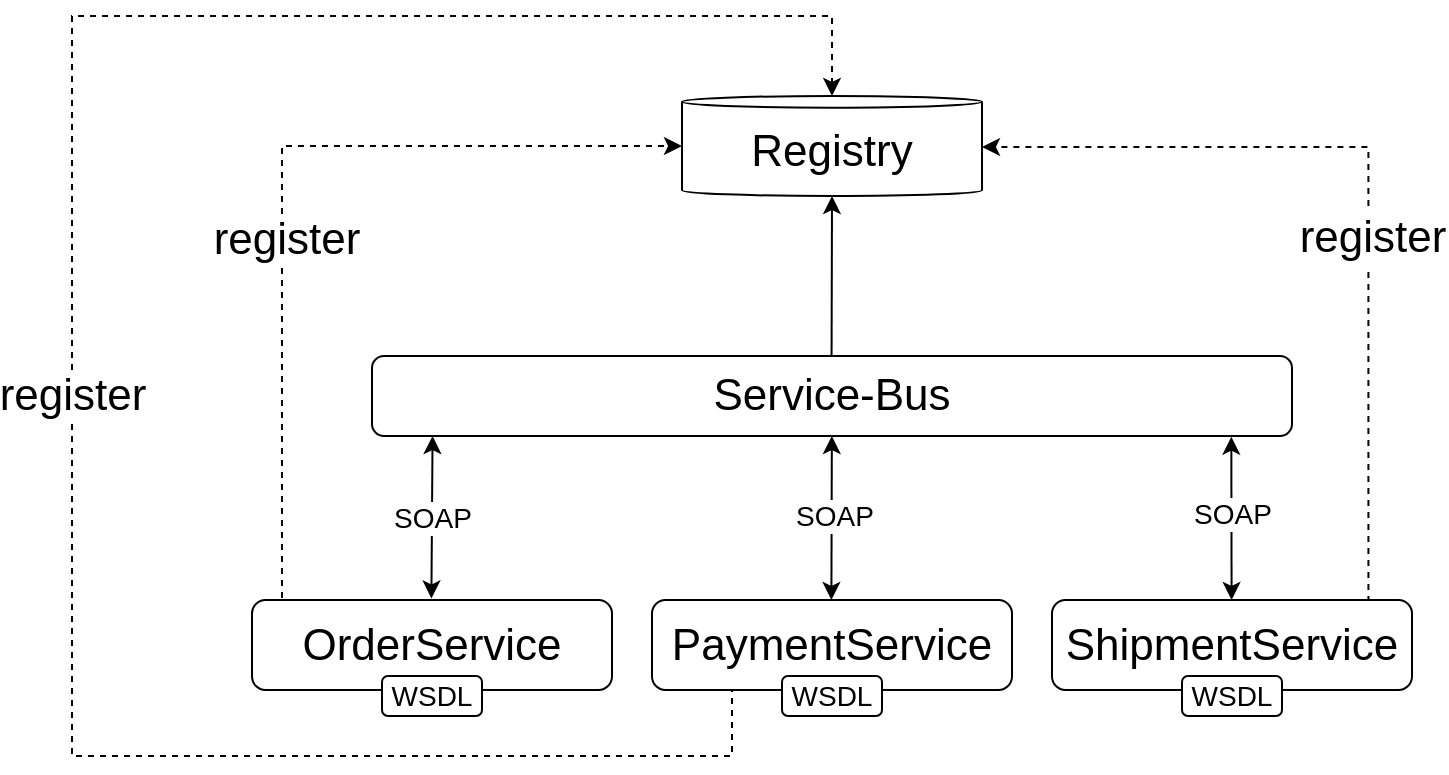 <mxfile version="25.0.2">
  <diagram name="soa-example" id="nfpX_JXY3w4-xvvaQlQ7">
    <mxGraphModel dx="2261" dy="955" grid="1" gridSize="10" guides="1" tooltips="1" connect="1" arrows="1" fold="1" page="1" pageScale="1" pageWidth="827" pageHeight="1169" math="0" shadow="0">
      <root>
        <mxCell id="0" />
        <mxCell id="1" parent="0" />
        <mxCell id="Ak2kLdKkE1olb_ft7CGu-1" value="&lt;font style=&quot;font-size: 22px;&quot;&gt;Service-Bus&lt;/font&gt;" style="rounded=1;whiteSpace=wrap;html=1;" parent="1" vertex="1">
          <mxGeometry x="-230" y="400" width="460" height="40" as="geometry" />
        </mxCell>
        <mxCell id="Ak2kLdKkE1olb_ft7CGu-4" value="&lt;font style=&quot;font-size: 22px;&quot;&gt;PaymentService&lt;/font&gt;" style="rounded=1;whiteSpace=wrap;html=1;" parent="1" vertex="1">
          <mxGeometry x="-90" y="522" width="180" height="45" as="geometry" />
        </mxCell>
        <mxCell id="Ak2kLdKkE1olb_ft7CGu-5" style="edgeStyle=orthogonalEdgeStyle;rounded=0;orthogonalLoop=1;jettySize=auto;html=1;fontStyle=4;dashed=1;entryX=1.001;entryY=0.57;entryDx=0;entryDy=0;entryPerimeter=0;exitX=0.879;exitY=0.022;exitDx=0;exitDy=0;exitPerimeter=0;" parent="1" source="Ak2kLdKkE1olb_ft7CGu-13" edge="1">
          <mxGeometry relative="1" as="geometry">
            <mxPoint x="75.0" y="295.5" as="targetPoint" />
            <mxPoint x="268.07" y="518.685" as="sourcePoint" />
            <Array as="points">
              <mxPoint x="268" y="296" />
            </Array>
          </mxGeometry>
        </mxCell>
        <mxCell id="Ak2kLdKkE1olb_ft7CGu-6" value="register" style="edgeLabel;html=1;align=center;verticalAlign=middle;resizable=0;points=[];fontSize=22;" parent="Ak2kLdKkE1olb_ft7CGu-5" connectable="0" vertex="1">
          <mxGeometry x="-0.179" y="-2" relative="1" as="geometry">
            <mxPoint y="-10" as="offset" />
          </mxGeometry>
        </mxCell>
        <mxCell id="Ak2kLdKkE1olb_ft7CGu-7" value="" style="endArrow=classic;html=1;rounded=0;dashed=1;entryX=0;entryY=0.5;entryDx=0;entryDy=0;entryPerimeter=0;" parent="1" target="Ak2kLdKkE1olb_ft7CGu-12" edge="1">
          <mxGeometry width="50" height="50" relative="1" as="geometry">
            <mxPoint x="-275" y="521" as="sourcePoint" />
            <mxPoint x="-117" y="296" as="targetPoint" />
            <Array as="points">
              <mxPoint x="-275" y="371" />
              <mxPoint x="-275" y="295" />
            </Array>
          </mxGeometry>
        </mxCell>
        <mxCell id="Ak2kLdKkE1olb_ft7CGu-8" value="register" style="edgeLabel;html=1;align=center;verticalAlign=middle;resizable=0;points=[];fontSize=22;" parent="Ak2kLdKkE1olb_ft7CGu-7" connectable="0" vertex="1">
          <mxGeometry x="-0.266" y="1" relative="1" as="geometry">
            <mxPoint x="3" y="-23" as="offset" />
          </mxGeometry>
        </mxCell>
        <mxCell id="Ak2kLdKkE1olb_ft7CGu-9" value="&lt;font style=&quot;font-size: 14px;&quot;&gt;SOAP&lt;/font&gt;" style="endArrow=classic;startArrow=classic;html=1;rounded=0;entryX=0.144;entryY=1.063;entryDx=0;entryDy=0;entryPerimeter=0;exitX=0.777;exitY=-0.017;exitDx=0;exitDy=0;exitPerimeter=0;" parent="1" edge="1">
          <mxGeometry width="50" height="50" relative="1" as="geometry">
            <mxPoint x="-200.3" y="521.235" as="sourcePoint" />
            <mxPoint x="-199.72" y="440.0" as="targetPoint" />
          </mxGeometry>
        </mxCell>
        <mxCell id="Ak2kLdKkE1olb_ft7CGu-10" value="" style="endArrow=classic;startArrow=classic;html=1;rounded=0;entryX=0.084;entryY=0.976;entryDx=0;entryDy=0;entryPerimeter=0;exitX=0.442;exitY=0;exitDx=0;exitDy=0;exitPerimeter=0;" parent="1" edge="1">
          <mxGeometry width="50" height="50" relative="1" as="geometry">
            <mxPoint x="-0.3" y="522" as="sourcePoint" />
            <mxPoint x="-0.08" y="440" as="targetPoint" />
          </mxGeometry>
        </mxCell>
        <mxCell id="Ak2kLdKkE1olb_ft7CGu-11" value="" style="endArrow=classic;startArrow=classic;html=1;rounded=0;entryX=0.084;entryY=0.976;entryDx=0;entryDy=0;entryPerimeter=0;exitX=0.223;exitY=-0.008;exitDx=0;exitDy=0;exitPerimeter=0;" parent="1" edge="1">
          <mxGeometry width="50" height="50" relative="1" as="geometry">
            <mxPoint x="199.8" y="522.0" as="sourcePoint" />
            <mxPoint x="199.66" y="440.36" as="targetPoint" />
          </mxGeometry>
        </mxCell>
        <mxCell id="mJ9nmP9rhoMjLufX95Xy-7" value="SOAP" style="edgeLabel;html=1;align=center;verticalAlign=middle;resizable=0;points=[];fontSize=14;" vertex="1" connectable="0" parent="Ak2kLdKkE1olb_ft7CGu-11">
          <mxGeometry x="0.054" y="4" relative="1" as="geometry">
            <mxPoint x="4" as="offset" />
          </mxGeometry>
        </mxCell>
        <mxCell id="Ak2kLdKkE1olb_ft7CGu-12" value="&lt;font style=&quot;font-size: 22px;&quot;&gt;Registry&lt;/font&gt;" style="shape=cylinder3;whiteSpace=wrap;html=1;boundedLbl=1;backgroundOutline=1;size=2.921;" parent="1" vertex="1">
          <mxGeometry x="-75" y="270" width="150" height="50" as="geometry" />
        </mxCell>
        <mxCell id="Ak2kLdKkE1olb_ft7CGu-13" value="&lt;font style=&quot;font-size: 22px;&quot;&gt;ShipmentService&lt;/font&gt;" style="rounded=1;whiteSpace=wrap;html=1;" parent="1" vertex="1">
          <mxGeometry x="110" y="522" width="180" height="45" as="geometry" />
        </mxCell>
        <mxCell id="Ak2kLdKkE1olb_ft7CGu-14" value="&lt;font style=&quot;font-size: 22px;&quot;&gt;OrderService&lt;/font&gt;" style="rounded=1;whiteSpace=wrap;html=1;" parent="1" vertex="1">
          <mxGeometry x="-290" y="522" width="180" height="45" as="geometry" />
        </mxCell>
        <mxCell id="Ak2kLdKkE1olb_ft7CGu-15" value="" style="endArrow=classic;startArrow=none;html=1;rounded=0;exitX=0.442;exitY=0;exitDx=0;exitDy=0;exitPerimeter=0;startFill=0;" parent="1" edge="1">
          <mxGeometry width="50" height="50" relative="1" as="geometry">
            <mxPoint x="-0.21" y="400" as="sourcePoint" />
            <mxPoint y="320" as="targetPoint" />
          </mxGeometry>
        </mxCell>
        <mxCell id="mJ9nmP9rhoMjLufX95Xy-1" value="WSDL" style="rounded=1;whiteSpace=wrap;html=1;fontSize=14;" vertex="1" parent="1">
          <mxGeometry x="-225" y="560" width="50" height="20" as="geometry" />
        </mxCell>
        <mxCell id="mJ9nmP9rhoMjLufX95Xy-3" value="" style="edgeStyle=orthogonalEdgeStyle;rounded=0;orthogonalLoop=1;jettySize=auto;html=1;dashed=1;endSize=6;jumpSize=8;entryX=0.5;entryY=0;entryDx=0;entryDy=0;entryPerimeter=0;" edge="1" parent="1" target="Ak2kLdKkE1olb_ft7CGu-12">
          <mxGeometry relative="1" as="geometry">
            <mxPoint y="270" as="targetPoint" />
            <mxPoint x="29.967" y="567" as="sourcePoint" />
            <Array as="points">
              <mxPoint x="-50" y="567" />
              <mxPoint x="-50" y="600" />
              <mxPoint x="-380" y="600" />
              <mxPoint x="-380" y="230" />
              <mxPoint y="230" />
            </Array>
          </mxGeometry>
        </mxCell>
        <mxCell id="mJ9nmP9rhoMjLufX95Xy-6" value="SOAP" style="edgeLabel;html=1;align=center;verticalAlign=middle;resizable=0;points=[];fontSize=14;" vertex="1" connectable="0" parent="mJ9nmP9rhoMjLufX95Xy-3">
          <mxGeometry x="0.9" y="-1" relative="1" as="geometry">
            <mxPoint x="22" y="249" as="offset" />
          </mxGeometry>
        </mxCell>
        <mxCell id="mJ9nmP9rhoMjLufX95Xy-9" value="&lt;span style=&quot;font-size: 22px;&quot;&gt;register&lt;/span&gt;" style="edgeLabel;html=1;align=center;verticalAlign=middle;resizable=0;points=[];" vertex="1" connectable="0" parent="mJ9nmP9rhoMjLufX95Xy-3">
          <mxGeometry x="-0.169" y="2" relative="1" as="geometry">
            <mxPoint x="2" y="-111" as="offset" />
          </mxGeometry>
        </mxCell>
        <mxCell id="mJ9nmP9rhoMjLufX95Xy-2" value="WSDL" style="rounded=1;whiteSpace=wrap;html=1;fontSize=14;" vertex="1" parent="1">
          <mxGeometry x="-25" y="560" width="50" height="20" as="geometry" />
        </mxCell>
        <mxCell id="mJ9nmP9rhoMjLufX95Xy-5" value="WSDL" style="rounded=1;whiteSpace=wrap;html=1;fontSize=14;" vertex="1" parent="1">
          <mxGeometry x="175" y="560" width="50" height="20" as="geometry" />
        </mxCell>
      </root>
    </mxGraphModel>
  </diagram>
</mxfile>
